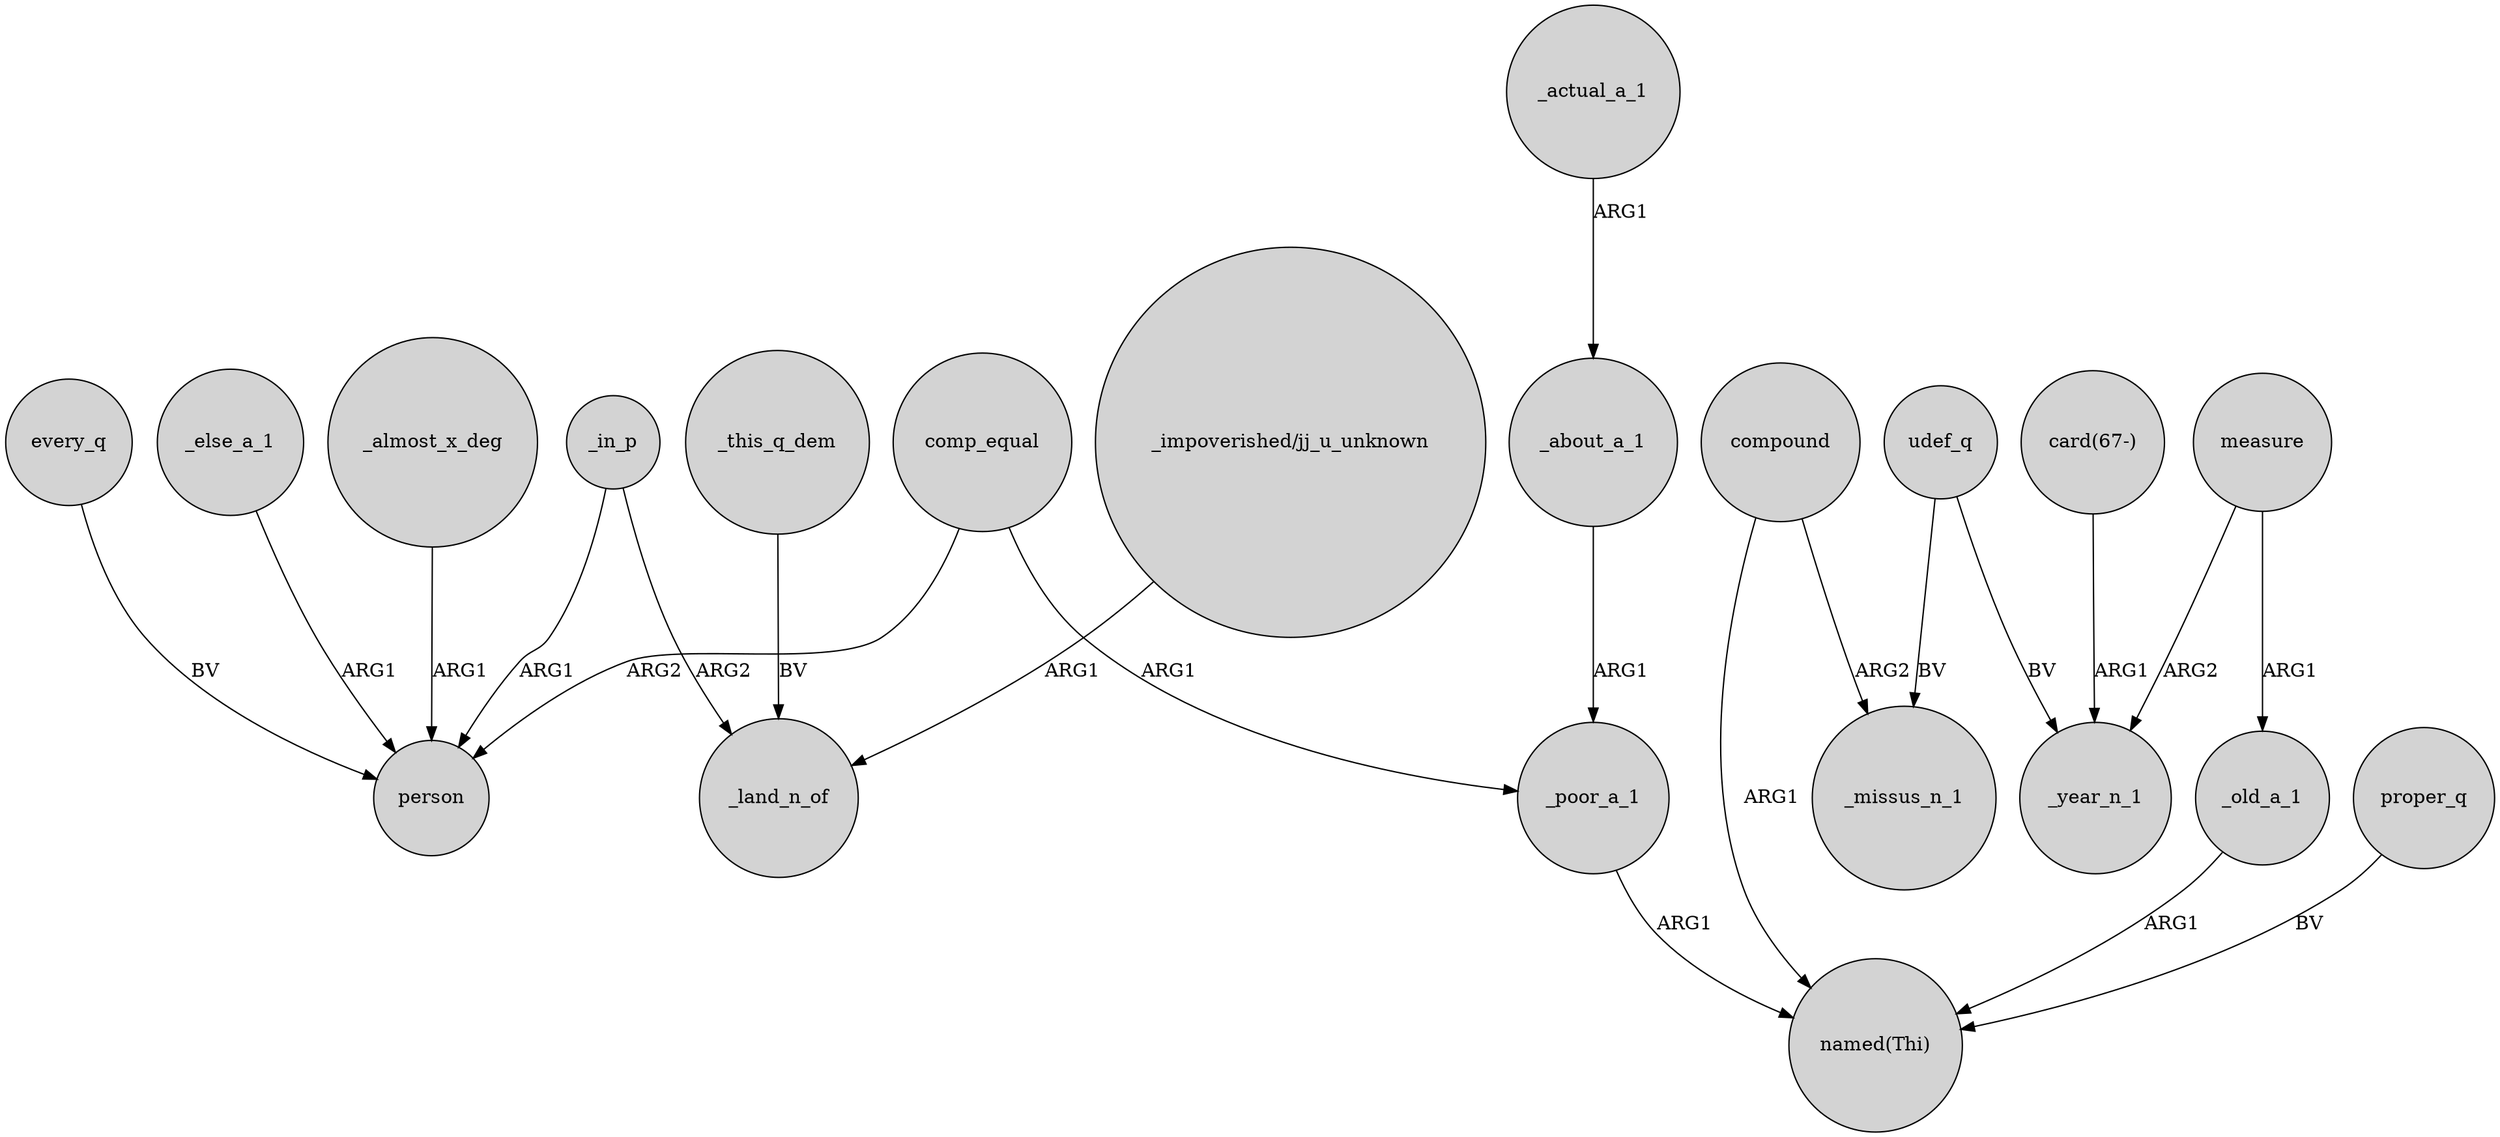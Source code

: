 digraph {
	node [shape=circle style=filled]
	_almost_x_deg -> person [label=ARG1]
	measure -> _year_n_1 [label=ARG2]
	compound -> _missus_n_1 [label=ARG2]
	every_q -> person [label=BV]
	_in_p -> person [label=ARG1]
	proper_q -> "named(Thi)" [label=BV]
	"card(67-)" -> _year_n_1 [label=ARG1]
	udef_q -> _missus_n_1 [label=BV]
	_in_p -> _land_n_of [label=ARG2]
	measure -> _old_a_1 [label=ARG1]
	compound -> "named(Thi)" [label=ARG1]
	_else_a_1 -> person [label=ARG1]
	_actual_a_1 -> _about_a_1 [label=ARG1]
	_old_a_1 -> "named(Thi)" [label=ARG1]
	_about_a_1 -> _poor_a_1 [label=ARG1]
	udef_q -> _year_n_1 [label=BV]
	_poor_a_1 -> "named(Thi)" [label=ARG1]
	_this_q_dem -> _land_n_of [label=BV]
	"_impoverished/jj_u_unknown" -> _land_n_of [label=ARG1]
	comp_equal -> _poor_a_1 [label=ARG1]
	comp_equal -> person [label=ARG2]
}
